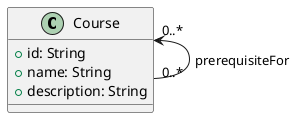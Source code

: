 @startuml

class Course {
    +id: String
    +name: String
    +description: String
}

Course "0..*" <-- "0..*" Course : prerequisiteFor

@enduml

